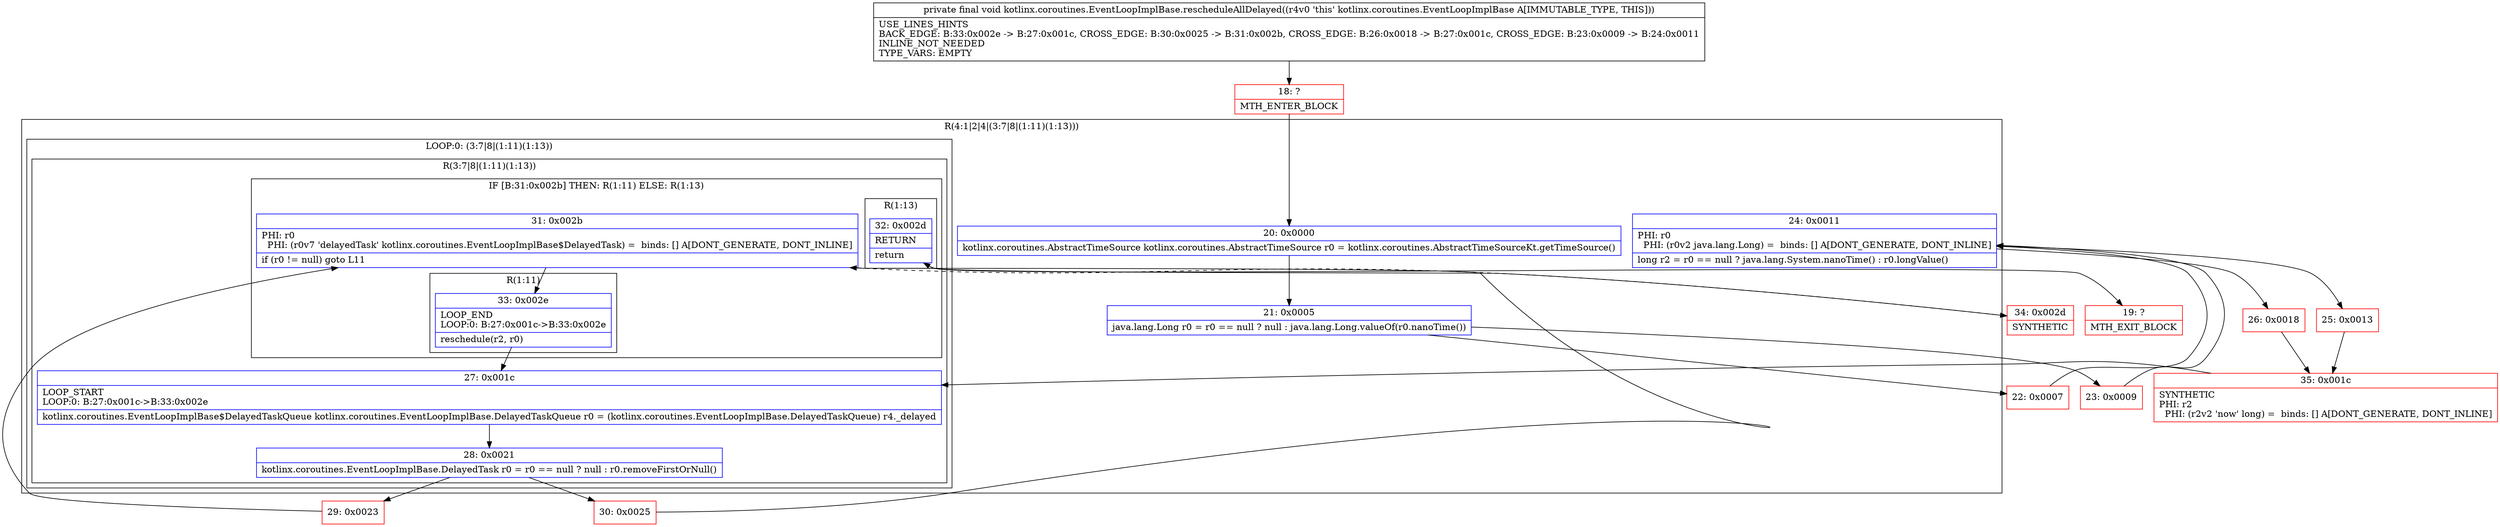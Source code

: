 digraph "CFG forkotlinx.coroutines.EventLoopImplBase.rescheduleAllDelayed()V" {
subgraph cluster_Region_1990980783 {
label = "R(4:1|2|4|(3:7|8|(1:11)(1:13)))";
node [shape=record,color=blue];
Node_20 [shape=record,label="{20\:\ 0x0000|kotlinx.coroutines.AbstractTimeSource kotlinx.coroutines.AbstractTimeSource r0 = kotlinx.coroutines.AbstractTimeSourceKt.getTimeSource()\l}"];
Node_21 [shape=record,label="{21\:\ 0x0005|java.lang.Long r0 = r0 == null ? null : java.lang.Long.valueOf(r0.nanoTime())\l}"];
Node_24 [shape=record,label="{24\:\ 0x0011|PHI: r0 \l  PHI: (r0v2 java.lang.Long) =  binds: [] A[DONT_GENERATE, DONT_INLINE]\l|long r2 = r0 == null ? java.lang.System.nanoTime() : r0.longValue()\l}"];
subgraph cluster_LoopRegion_656584930 {
label = "LOOP:0: (3:7|8|(1:11)(1:13))";
node [shape=record,color=blue];
subgraph cluster_Region_2142820534 {
label = "R(3:7|8|(1:11)(1:13))";
node [shape=record,color=blue];
Node_27 [shape=record,label="{27\:\ 0x001c|LOOP_START\lLOOP:0: B:27:0x001c\-\>B:33:0x002e\l|kotlinx.coroutines.EventLoopImplBase$DelayedTaskQueue kotlinx.coroutines.EventLoopImplBase.DelayedTaskQueue r0 = (kotlinx.coroutines.EventLoopImplBase.DelayedTaskQueue) r4._delayed\l}"];
Node_28 [shape=record,label="{28\:\ 0x0021|kotlinx.coroutines.EventLoopImplBase.DelayedTask r0 = r0 == null ? null : r0.removeFirstOrNull()\l}"];
subgraph cluster_IfRegion_1022818452 {
label = "IF [B:31:0x002b] THEN: R(1:11) ELSE: R(1:13)";
node [shape=record,color=blue];
Node_31 [shape=record,label="{31\:\ 0x002b|PHI: r0 \l  PHI: (r0v7 'delayedTask' kotlinx.coroutines.EventLoopImplBase$DelayedTask) =  binds: [] A[DONT_GENERATE, DONT_INLINE]\l|if (r0 != null) goto L11\l}"];
subgraph cluster_Region_568247646 {
label = "R(1:11)";
node [shape=record,color=blue];
Node_33 [shape=record,label="{33\:\ 0x002e|LOOP_END\lLOOP:0: B:27:0x001c\-\>B:33:0x002e\l|reschedule(r2, r0)\l}"];
}
subgraph cluster_Region_682859979 {
label = "R(1:13)";
node [shape=record,color=blue];
Node_32 [shape=record,label="{32\:\ 0x002d|RETURN\l|return\l}"];
}
}
}
}
}
Node_18 [shape=record,color=red,label="{18\:\ ?|MTH_ENTER_BLOCK\l}"];
Node_22 [shape=record,color=red,label="{22\:\ 0x0007}"];
Node_25 [shape=record,color=red,label="{25\:\ 0x0013}"];
Node_35 [shape=record,color=red,label="{35\:\ 0x001c|SYNTHETIC\lPHI: r2 \l  PHI: (r2v2 'now' long) =  binds: [] A[DONT_GENERATE, DONT_INLINE]\l}"];
Node_29 [shape=record,color=red,label="{29\:\ 0x0023}"];
Node_34 [shape=record,color=red,label="{34\:\ 0x002d|SYNTHETIC\l}"];
Node_19 [shape=record,color=red,label="{19\:\ ?|MTH_EXIT_BLOCK\l}"];
Node_30 [shape=record,color=red,label="{30\:\ 0x0025}"];
Node_26 [shape=record,color=red,label="{26\:\ 0x0018}"];
Node_23 [shape=record,color=red,label="{23\:\ 0x0009}"];
MethodNode[shape=record,label="{private final void kotlinx.coroutines.EventLoopImplBase.rescheduleAllDelayed((r4v0 'this' kotlinx.coroutines.EventLoopImplBase A[IMMUTABLE_TYPE, THIS]))  | USE_LINES_HINTS\lBACK_EDGE: B:33:0x002e \-\> B:27:0x001c, CROSS_EDGE: B:30:0x0025 \-\> B:31:0x002b, CROSS_EDGE: B:26:0x0018 \-\> B:27:0x001c, CROSS_EDGE: B:23:0x0009 \-\> B:24:0x0011\lINLINE_NOT_NEEDED\lTYPE_VARS: EMPTY\l}"];
MethodNode -> Node_18;Node_20 -> Node_21;
Node_21 -> Node_22;
Node_21 -> Node_23;
Node_24 -> Node_25;
Node_24 -> Node_26;
Node_27 -> Node_28;
Node_28 -> Node_29;
Node_28 -> Node_30;
Node_31 -> Node_33;
Node_31 -> Node_34[style=dashed];
Node_33 -> Node_27;
Node_32 -> Node_19;
Node_18 -> Node_20;
Node_22 -> Node_24;
Node_25 -> Node_35;
Node_35 -> Node_27;
Node_29 -> Node_31;
Node_34 -> Node_32;
Node_30 -> Node_31;
Node_26 -> Node_35;
Node_23 -> Node_24;
}

